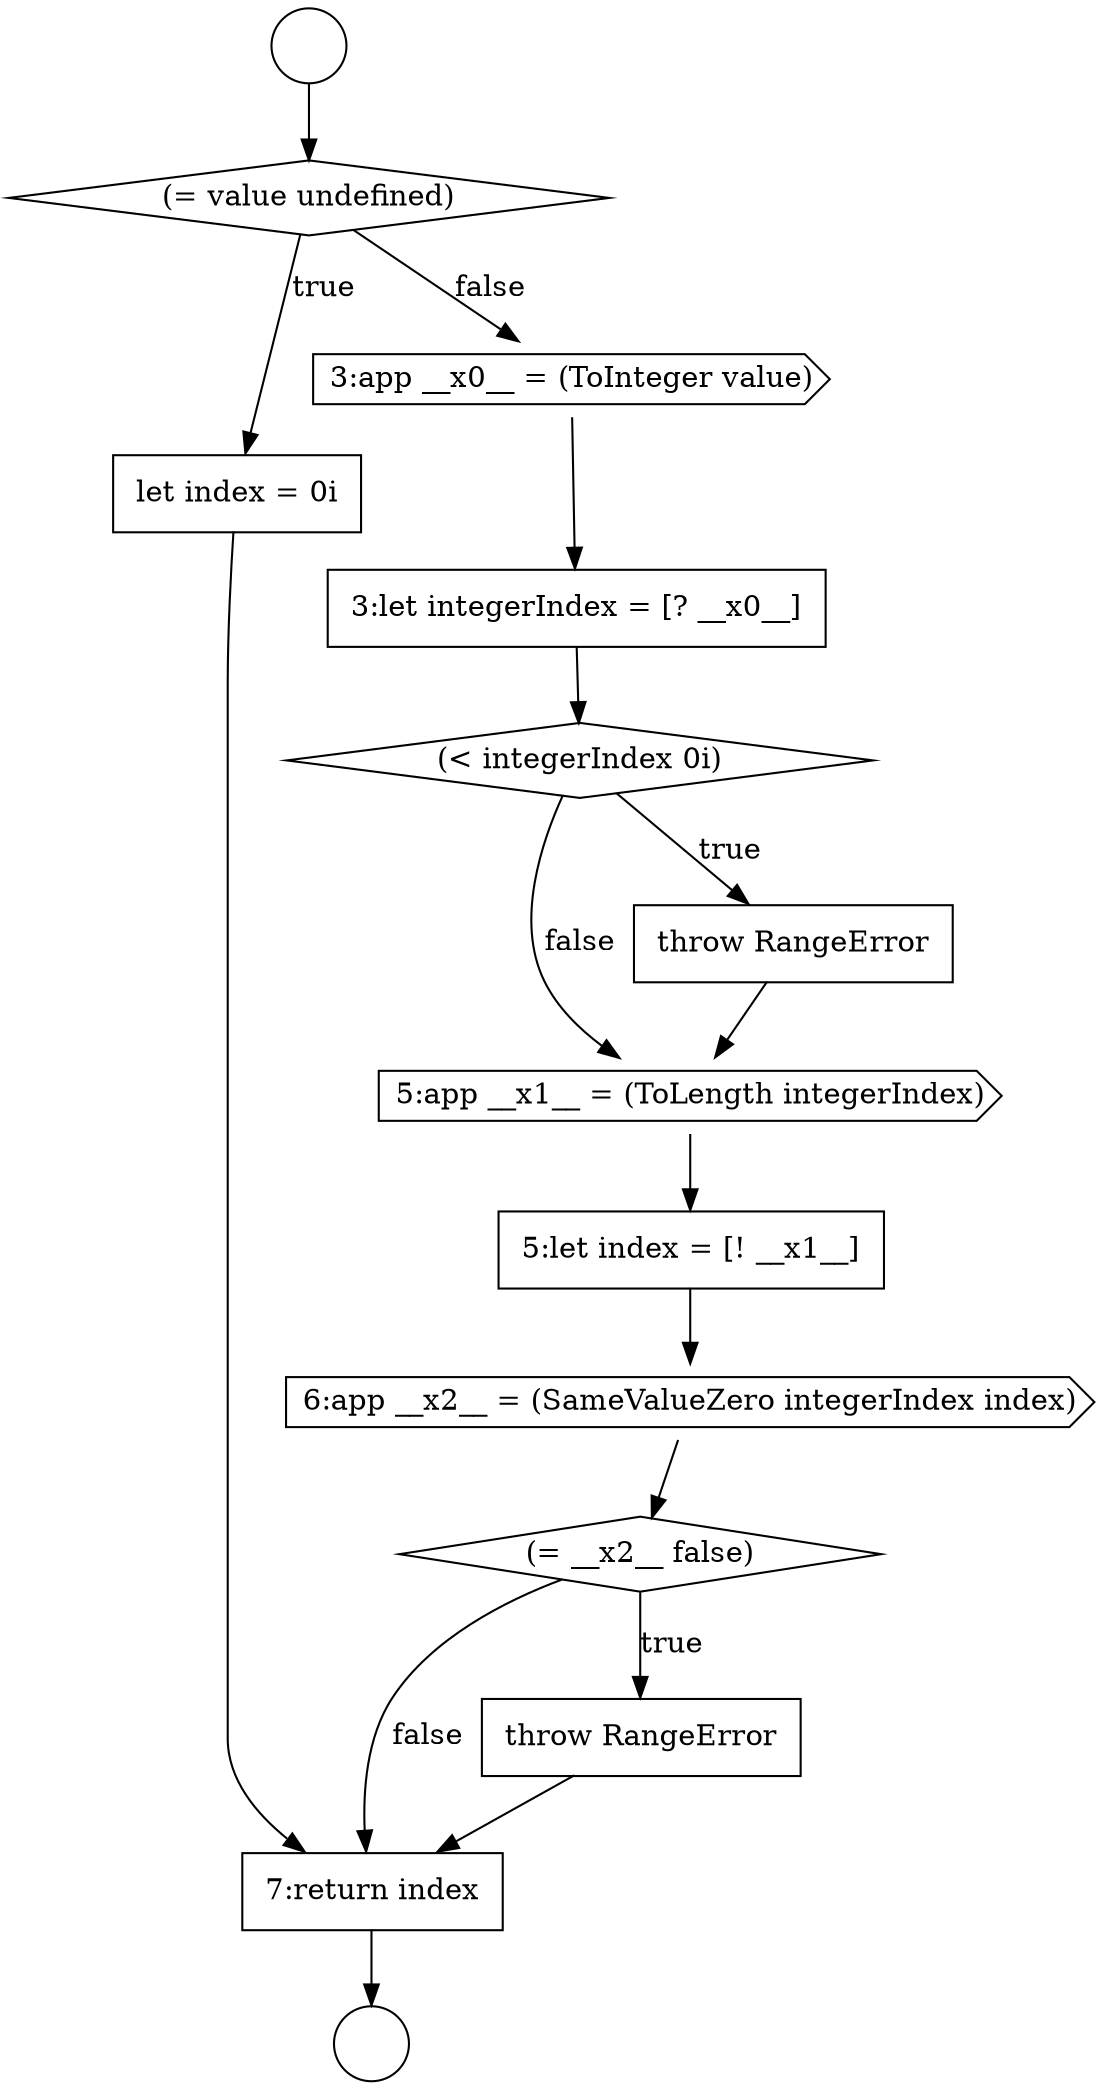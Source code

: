 digraph {
  node472 [shape=none, margin=0, label=<<font color="black">
    <table border="0" cellborder="1" cellspacing="0" cellpadding="10">
      <tr><td align="left">let index = 0i</td></tr>
    </table>
  </font>> color="black" fillcolor="white" style=filled]
  node477 [shape=cds, label=<<font color="black">5:app __x1__ = (ToLength integerIndex)</font>> color="black" fillcolor="white" style=filled]
  node473 [shape=cds, label=<<font color="black">3:app __x0__ = (ToInteger value)</font>> color="black" fillcolor="white" style=filled]
  node470 [shape=circle label=" " color="black" fillcolor="white" style=filled]
  node482 [shape=none, margin=0, label=<<font color="black">
    <table border="0" cellborder="1" cellspacing="0" cellpadding="10">
      <tr><td align="left">7:return index</td></tr>
    </table>
  </font>> color="black" fillcolor="white" style=filled]
  node478 [shape=none, margin=0, label=<<font color="black">
    <table border="0" cellborder="1" cellspacing="0" cellpadding="10">
      <tr><td align="left">5:let index = [! __x1__]</td></tr>
    </table>
  </font>> color="black" fillcolor="white" style=filled]
  node474 [shape=none, margin=0, label=<<font color="black">
    <table border="0" cellborder="1" cellspacing="0" cellpadding="10">
      <tr><td align="left">3:let integerIndex = [? __x0__]</td></tr>
    </table>
  </font>> color="black" fillcolor="white" style=filled]
  node469 [shape=circle label=" " color="black" fillcolor="white" style=filled]
  node479 [shape=cds, label=<<font color="black">6:app __x2__ = (SameValueZero integerIndex index)</font>> color="black" fillcolor="white" style=filled]
  node481 [shape=none, margin=0, label=<<font color="black">
    <table border="0" cellborder="1" cellspacing="0" cellpadding="10">
      <tr><td align="left">throw RangeError</td></tr>
    </table>
  </font>> color="black" fillcolor="white" style=filled]
  node475 [shape=diamond, label=<<font color="black">(&lt; integerIndex 0i)</font>> color="black" fillcolor="white" style=filled]
  node480 [shape=diamond, label=<<font color="black">(= __x2__ false)</font>> color="black" fillcolor="white" style=filled]
  node471 [shape=diamond, label=<<font color="black">(= value undefined)</font>> color="black" fillcolor="white" style=filled]
  node476 [shape=none, margin=0, label=<<font color="black">
    <table border="0" cellborder="1" cellspacing="0" cellpadding="10">
      <tr><td align="left">throw RangeError</td></tr>
    </table>
  </font>> color="black" fillcolor="white" style=filled]
  node471 -> node472 [label=<<font color="black">true</font>> color="black"]
  node471 -> node473 [label=<<font color="black">false</font>> color="black"]
  node482 -> node470 [ color="black"]
  node469 -> node471 [ color="black"]
  node477 -> node478 [ color="black"]
  node479 -> node480 [ color="black"]
  node476 -> node477 [ color="black"]
  node475 -> node476 [label=<<font color="black">true</font>> color="black"]
  node475 -> node477 [label=<<font color="black">false</font>> color="black"]
  node478 -> node479 [ color="black"]
  node473 -> node474 [ color="black"]
  node480 -> node481 [label=<<font color="black">true</font>> color="black"]
  node480 -> node482 [label=<<font color="black">false</font>> color="black"]
  node481 -> node482 [ color="black"]
  node474 -> node475 [ color="black"]
  node472 -> node482 [ color="black"]
}
